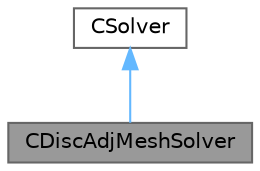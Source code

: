 digraph "CDiscAdjMeshSolver"
{
 // LATEX_PDF_SIZE
  bgcolor="transparent";
  edge [fontname=Helvetica,fontsize=10,labelfontname=Helvetica,labelfontsize=10];
  node [fontname=Helvetica,fontsize=10,shape=box,height=0.2,width=0.4];
  Node1 [id="Node000001",label="CDiscAdjMeshSolver",height=0.2,width=0.4,color="gray40", fillcolor="grey60", style="filled", fontcolor="black",tooltip="Main class for defining the discrete adjoint solver for mesh deformation problems."];
  Node2 -> Node1 [id="edge1_Node000001_Node000002",dir="back",color="steelblue1",style="solid",tooltip=" "];
  Node2 [id="Node000002",label="CSolver",height=0.2,width=0.4,color="gray40", fillcolor="white", style="filled",URL="$classCSolver.html",tooltip=" "];
}
